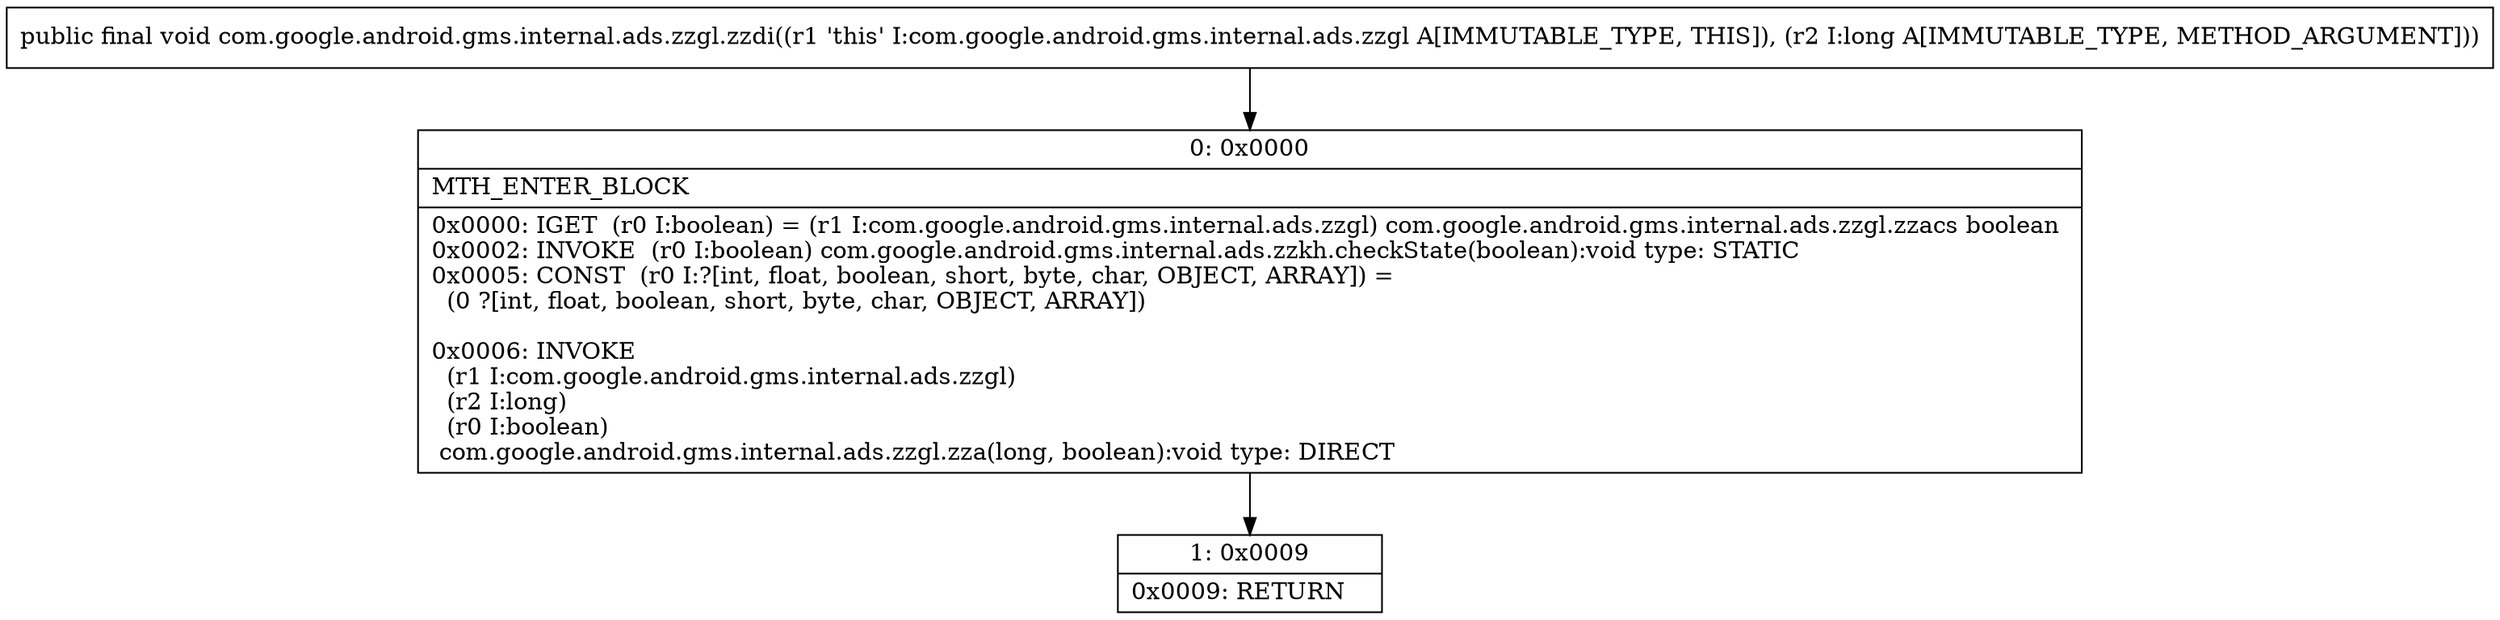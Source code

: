 digraph "CFG forcom.google.android.gms.internal.ads.zzgl.zzdi(J)V" {
Node_0 [shape=record,label="{0\:\ 0x0000|MTH_ENTER_BLOCK\l|0x0000: IGET  (r0 I:boolean) = (r1 I:com.google.android.gms.internal.ads.zzgl) com.google.android.gms.internal.ads.zzgl.zzacs boolean \l0x0002: INVOKE  (r0 I:boolean) com.google.android.gms.internal.ads.zzkh.checkState(boolean):void type: STATIC \l0x0005: CONST  (r0 I:?[int, float, boolean, short, byte, char, OBJECT, ARRAY]) = \l  (0 ?[int, float, boolean, short, byte, char, OBJECT, ARRAY])\l \l0x0006: INVOKE  \l  (r1 I:com.google.android.gms.internal.ads.zzgl)\l  (r2 I:long)\l  (r0 I:boolean)\l com.google.android.gms.internal.ads.zzgl.zza(long, boolean):void type: DIRECT \l}"];
Node_1 [shape=record,label="{1\:\ 0x0009|0x0009: RETURN   \l}"];
MethodNode[shape=record,label="{public final void com.google.android.gms.internal.ads.zzgl.zzdi((r1 'this' I:com.google.android.gms.internal.ads.zzgl A[IMMUTABLE_TYPE, THIS]), (r2 I:long A[IMMUTABLE_TYPE, METHOD_ARGUMENT])) }"];
MethodNode -> Node_0;
Node_0 -> Node_1;
}

